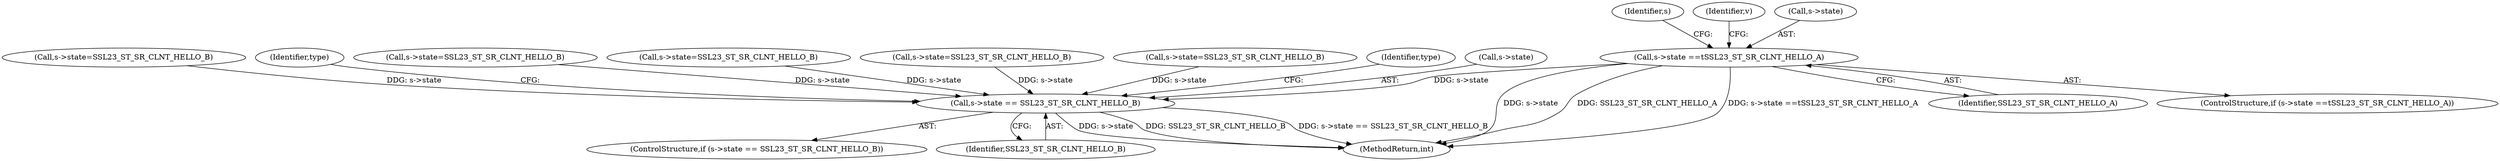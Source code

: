 digraph "0_openssl_392fa7a952e97d82eac6958c81ed1e256e6b8ca5@pointer" {
"1000177" [label="(Call,s->state ==\tSSL23_ST_SR_CLNT_HELLO_A)"];
"1000737" [label="(Call,s->state == SSL23_ST_SR_CLNT_HELLO_B)"];
"1000691" [label="(Identifier,s)"];
"1000317" [label="(Call,s->state=SSL23_ST_SR_CLNT_HELLO_B)"];
"1000744" [label="(Identifier,type)"];
"1000185" [label="(Identifier,v)"];
"1000411" [label="(Call,s->state=SSL23_ST_SR_CLNT_HELLO_B)"];
"1000736" [label="(ControlStructure,if (s->state == SSL23_ST_SR_CLNT_HELLO_B))"];
"1000380" [label="(Call,s->state=SSL23_ST_SR_CLNT_HELLO_B)"];
"1000741" [label="(Identifier,SSL23_ST_SR_CLNT_HELLO_B)"];
"1000178" [label="(Call,s->state)"];
"1001275" [label="(MethodReturn,int)"];
"1000361" [label="(Call,s->state=SSL23_ST_SR_CLNT_HELLO_B)"];
"1000342" [label="(Call,s->state=SSL23_ST_SR_CLNT_HELLO_B)"];
"1000737" [label="(Call,s->state == SSL23_ST_SR_CLNT_HELLO_B)"];
"1000181" [label="(Identifier,SSL23_ST_SR_CLNT_HELLO_A)"];
"1000176" [label="(ControlStructure,if (s->state ==\tSSL23_ST_SR_CLNT_HELLO_A))"];
"1001080" [label="(Identifier,type)"];
"1000177" [label="(Call,s->state ==\tSSL23_ST_SR_CLNT_HELLO_A)"];
"1000738" [label="(Call,s->state)"];
"1000177" -> "1000176"  [label="AST: "];
"1000177" -> "1000181"  [label="CFG: "];
"1000178" -> "1000177"  [label="AST: "];
"1000181" -> "1000177"  [label="AST: "];
"1000185" -> "1000177"  [label="CFG: "];
"1000691" -> "1000177"  [label="CFG: "];
"1000177" -> "1001275"  [label="DDG: s->state"];
"1000177" -> "1001275"  [label="DDG: SSL23_ST_SR_CLNT_HELLO_A"];
"1000177" -> "1001275"  [label="DDG: s->state ==\tSSL23_ST_SR_CLNT_HELLO_A"];
"1000177" -> "1000737"  [label="DDG: s->state"];
"1000737" -> "1000736"  [label="AST: "];
"1000737" -> "1000741"  [label="CFG: "];
"1000738" -> "1000737"  [label="AST: "];
"1000741" -> "1000737"  [label="AST: "];
"1000744" -> "1000737"  [label="CFG: "];
"1001080" -> "1000737"  [label="CFG: "];
"1000737" -> "1001275"  [label="DDG: s->state"];
"1000737" -> "1001275"  [label="DDG: SSL23_ST_SR_CLNT_HELLO_B"];
"1000737" -> "1001275"  [label="DDG: s->state == SSL23_ST_SR_CLNT_HELLO_B"];
"1000411" -> "1000737"  [label="DDG: s->state"];
"1000361" -> "1000737"  [label="DDG: s->state"];
"1000380" -> "1000737"  [label="DDG: s->state"];
"1000342" -> "1000737"  [label="DDG: s->state"];
"1000317" -> "1000737"  [label="DDG: s->state"];
}
